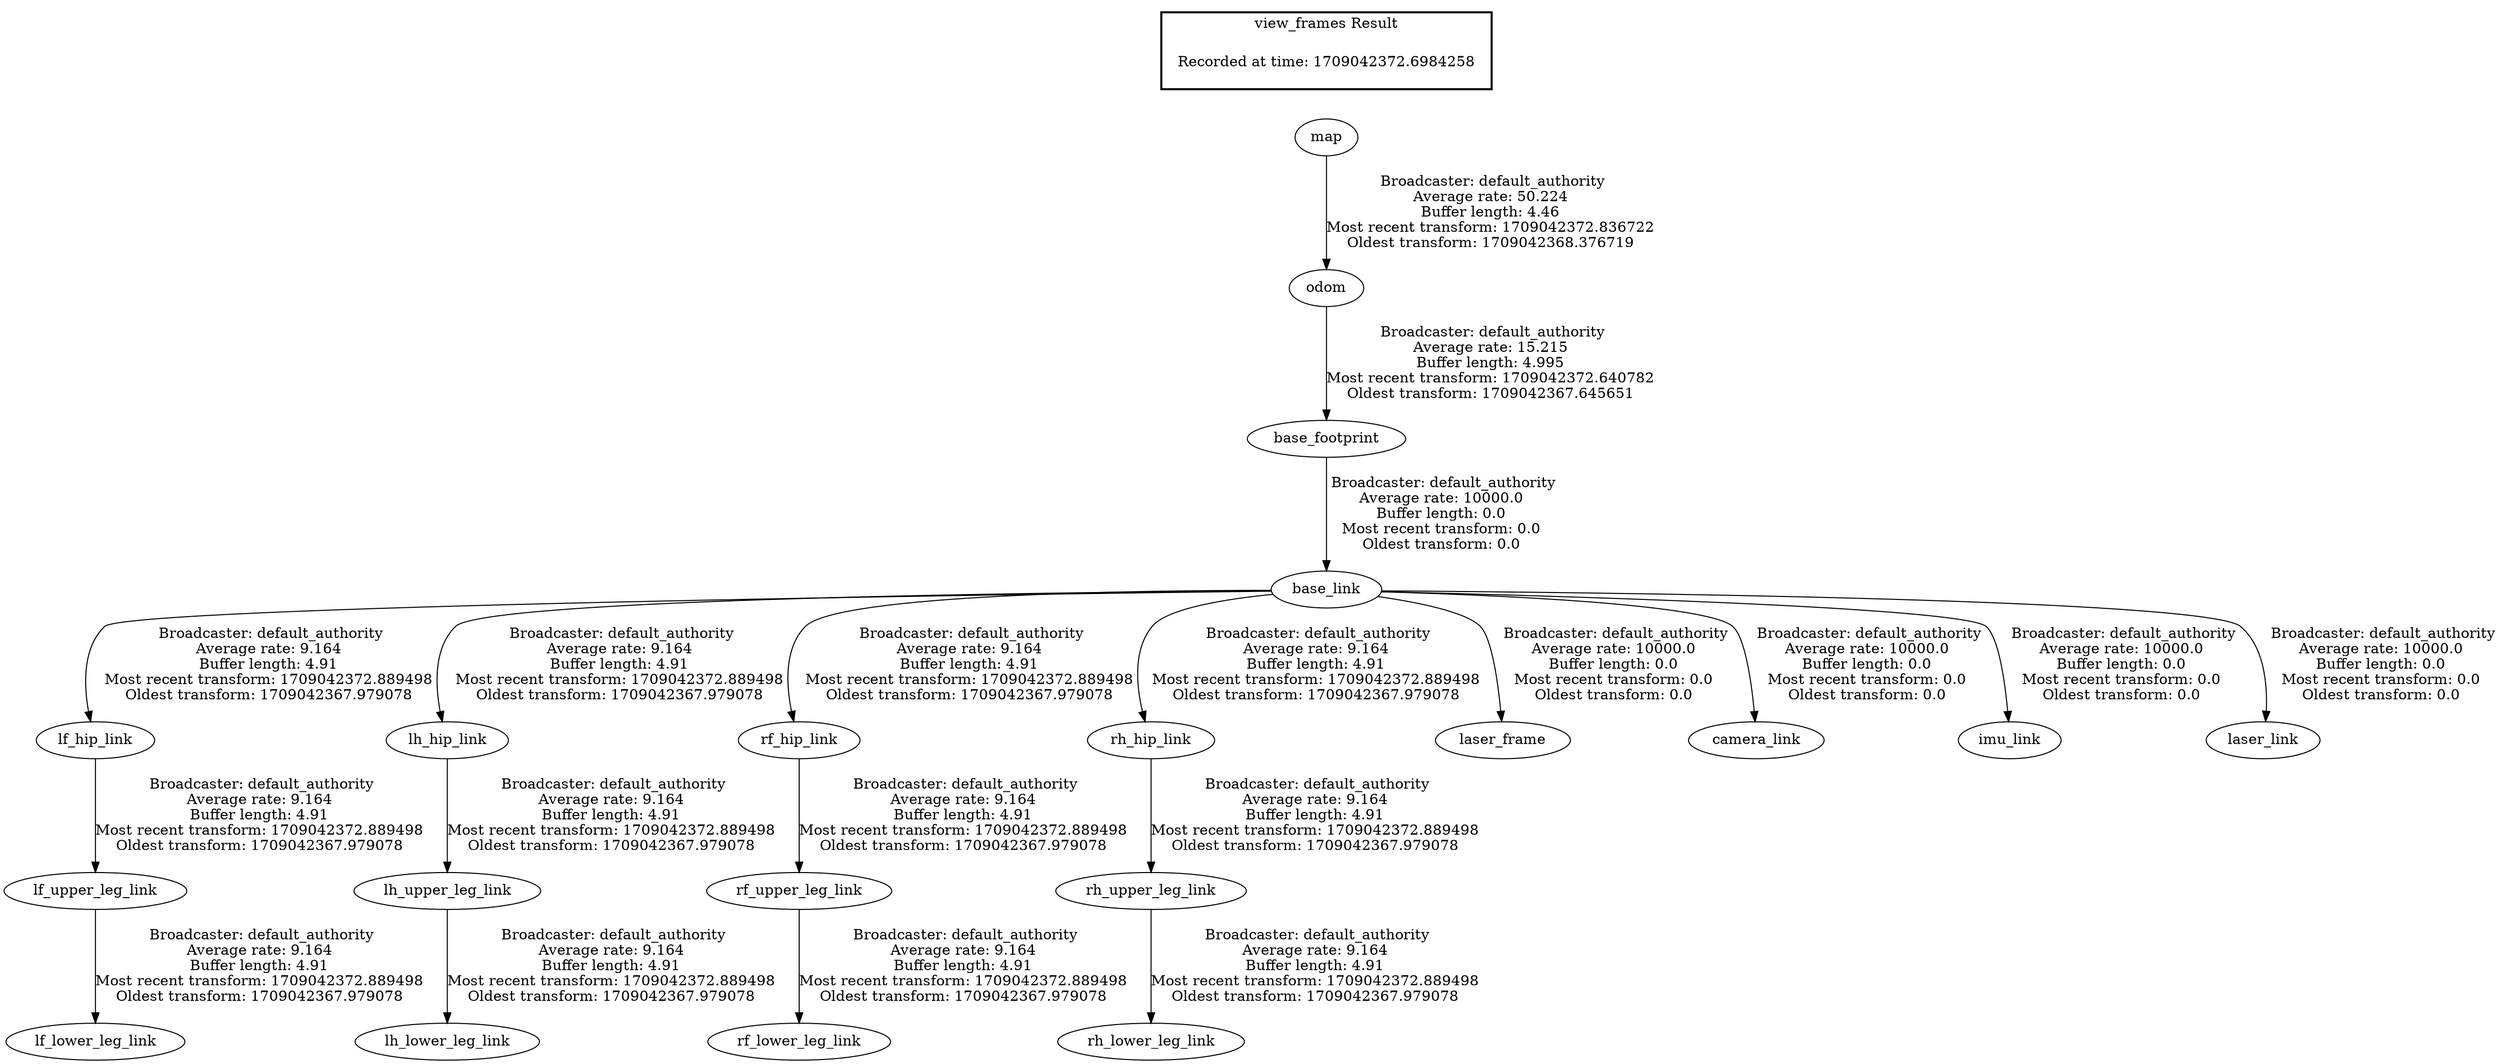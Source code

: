 digraph G {
"base_link" -> "lf_hip_link"[label=" Broadcaster: default_authority\nAverage rate: 9.164\nBuffer length: 4.91\nMost recent transform: 1709042372.889498\nOldest transform: 1709042367.979078\n"];
"base_footprint" -> "base_link"[label=" Broadcaster: default_authority\nAverage rate: 10000.0\nBuffer length: 0.0\nMost recent transform: 0.0\nOldest transform: 0.0\n"];
"lf_upper_leg_link" -> "lf_lower_leg_link"[label=" Broadcaster: default_authority\nAverage rate: 9.164\nBuffer length: 4.91\nMost recent transform: 1709042372.889498\nOldest transform: 1709042367.979078\n"];
"lf_hip_link" -> "lf_upper_leg_link"[label=" Broadcaster: default_authority\nAverage rate: 9.164\nBuffer length: 4.91\nMost recent transform: 1709042372.889498\nOldest transform: 1709042367.979078\n"];
"base_link" -> "lh_hip_link"[label=" Broadcaster: default_authority\nAverage rate: 9.164\nBuffer length: 4.91\nMost recent transform: 1709042372.889498\nOldest transform: 1709042367.979078\n"];
"lh_upper_leg_link" -> "lh_lower_leg_link"[label=" Broadcaster: default_authority\nAverage rate: 9.164\nBuffer length: 4.91\nMost recent transform: 1709042372.889498\nOldest transform: 1709042367.979078\n"];
"lh_hip_link" -> "lh_upper_leg_link"[label=" Broadcaster: default_authority\nAverage rate: 9.164\nBuffer length: 4.91\nMost recent transform: 1709042372.889498\nOldest transform: 1709042367.979078\n"];
"base_link" -> "rf_hip_link"[label=" Broadcaster: default_authority\nAverage rate: 9.164\nBuffer length: 4.91\nMost recent transform: 1709042372.889498\nOldest transform: 1709042367.979078\n"];
"rf_upper_leg_link" -> "rf_lower_leg_link"[label=" Broadcaster: default_authority\nAverage rate: 9.164\nBuffer length: 4.91\nMost recent transform: 1709042372.889498\nOldest transform: 1709042367.979078\n"];
"rf_hip_link" -> "rf_upper_leg_link"[label=" Broadcaster: default_authority\nAverage rate: 9.164\nBuffer length: 4.91\nMost recent transform: 1709042372.889498\nOldest transform: 1709042367.979078\n"];
"base_link" -> "rh_hip_link"[label=" Broadcaster: default_authority\nAverage rate: 9.164\nBuffer length: 4.91\nMost recent transform: 1709042372.889498\nOldest transform: 1709042367.979078\n"];
"rh_upper_leg_link" -> "rh_lower_leg_link"[label=" Broadcaster: default_authority\nAverage rate: 9.164\nBuffer length: 4.91\nMost recent transform: 1709042372.889498\nOldest transform: 1709042367.979078\n"];
"rh_hip_link" -> "rh_upper_leg_link"[label=" Broadcaster: default_authority\nAverage rate: 9.164\nBuffer length: 4.91\nMost recent transform: 1709042372.889498\nOldest transform: 1709042367.979078\n"];
"base_link" -> "laser_frame"[label=" Broadcaster: default_authority\nAverage rate: 10000.0\nBuffer length: 0.0\nMost recent transform: 0.0\nOldest transform: 0.0\n"];
"odom" -> "base_footprint"[label=" Broadcaster: default_authority\nAverage rate: 15.215\nBuffer length: 4.995\nMost recent transform: 1709042372.640782\nOldest transform: 1709042367.645651\n"];
"base_link" -> "camera_link"[label=" Broadcaster: default_authority\nAverage rate: 10000.0\nBuffer length: 0.0\nMost recent transform: 0.0\nOldest transform: 0.0\n"];
"base_link" -> "imu_link"[label=" Broadcaster: default_authority\nAverage rate: 10000.0\nBuffer length: 0.0\nMost recent transform: 0.0\nOldest transform: 0.0\n"];
"base_link" -> "laser_link"[label=" Broadcaster: default_authority\nAverage rate: 10000.0\nBuffer length: 0.0\nMost recent transform: 0.0\nOldest transform: 0.0\n"];
"map" -> "odom"[label=" Broadcaster: default_authority\nAverage rate: 50.224\nBuffer length: 4.46\nMost recent transform: 1709042372.836722\nOldest transform: 1709042368.376719\n"];
edge [style=invis];
 subgraph cluster_legend { style=bold; color=black; label ="view_frames Result";
"Recorded at time: 1709042372.6984258"[ shape=plaintext ] ;
}->"map";
}